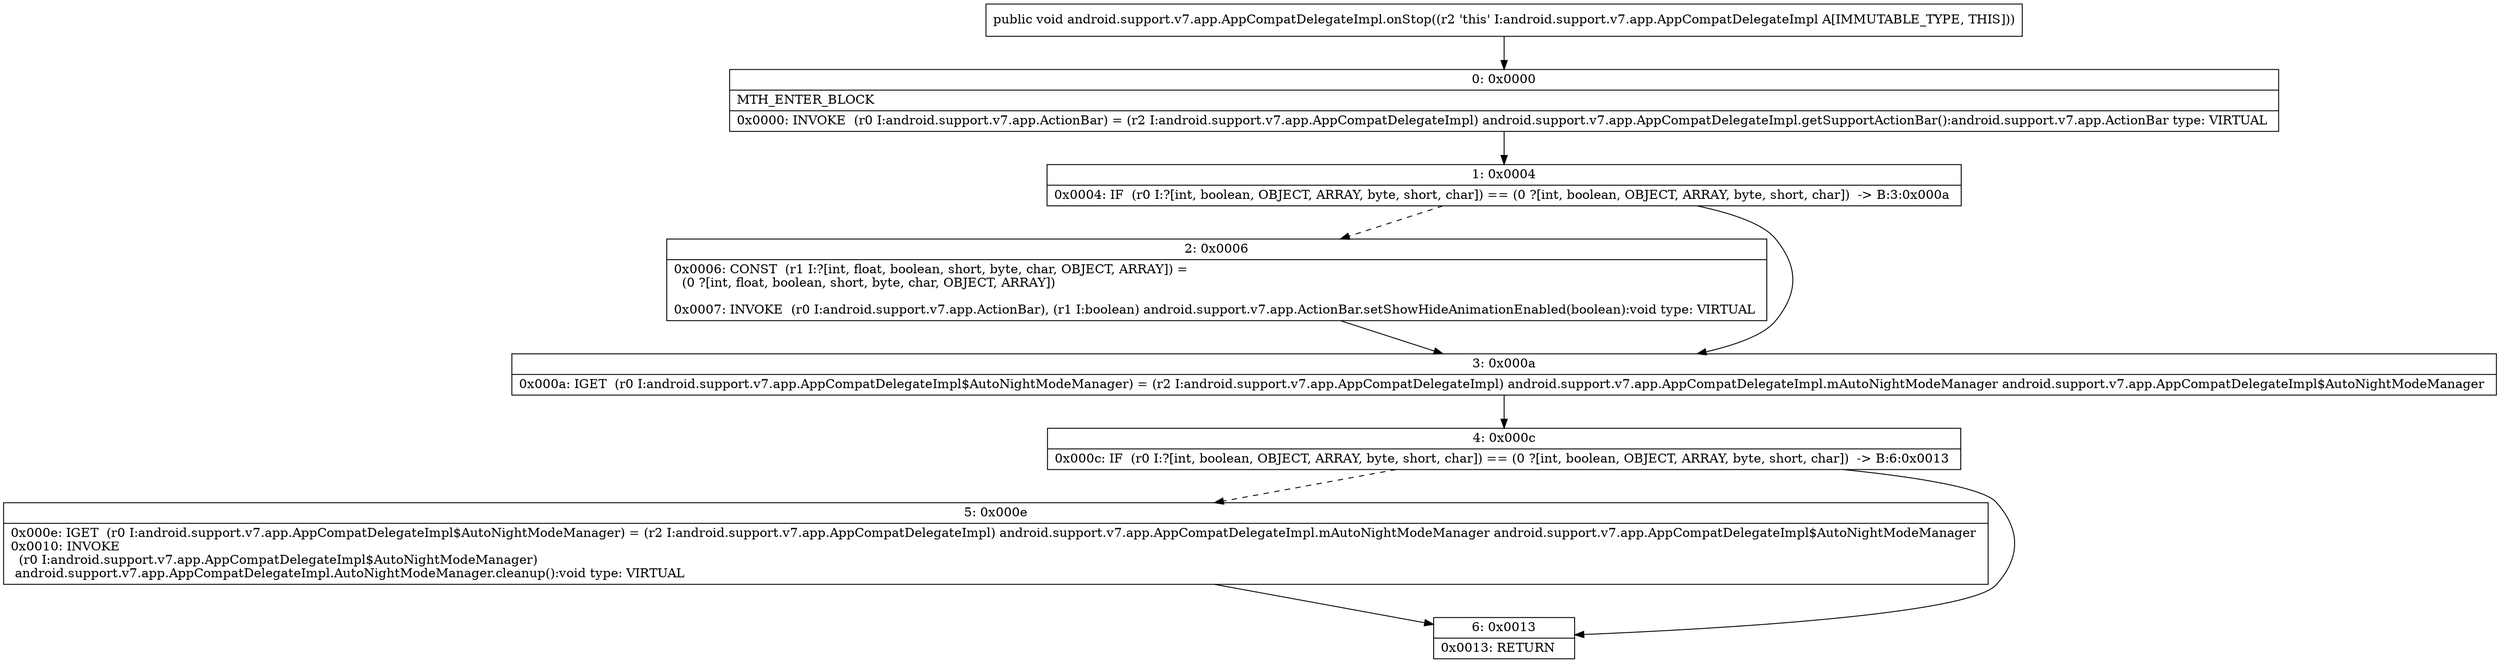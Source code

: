 digraph "CFG forandroid.support.v7.app.AppCompatDelegateImpl.onStop()V" {
Node_0 [shape=record,label="{0\:\ 0x0000|MTH_ENTER_BLOCK\l|0x0000: INVOKE  (r0 I:android.support.v7.app.ActionBar) = (r2 I:android.support.v7.app.AppCompatDelegateImpl) android.support.v7.app.AppCompatDelegateImpl.getSupportActionBar():android.support.v7.app.ActionBar type: VIRTUAL \l}"];
Node_1 [shape=record,label="{1\:\ 0x0004|0x0004: IF  (r0 I:?[int, boolean, OBJECT, ARRAY, byte, short, char]) == (0 ?[int, boolean, OBJECT, ARRAY, byte, short, char])  \-\> B:3:0x000a \l}"];
Node_2 [shape=record,label="{2\:\ 0x0006|0x0006: CONST  (r1 I:?[int, float, boolean, short, byte, char, OBJECT, ARRAY]) = \l  (0 ?[int, float, boolean, short, byte, char, OBJECT, ARRAY])\l \l0x0007: INVOKE  (r0 I:android.support.v7.app.ActionBar), (r1 I:boolean) android.support.v7.app.ActionBar.setShowHideAnimationEnabled(boolean):void type: VIRTUAL \l}"];
Node_3 [shape=record,label="{3\:\ 0x000a|0x000a: IGET  (r0 I:android.support.v7.app.AppCompatDelegateImpl$AutoNightModeManager) = (r2 I:android.support.v7.app.AppCompatDelegateImpl) android.support.v7.app.AppCompatDelegateImpl.mAutoNightModeManager android.support.v7.app.AppCompatDelegateImpl$AutoNightModeManager \l}"];
Node_4 [shape=record,label="{4\:\ 0x000c|0x000c: IF  (r0 I:?[int, boolean, OBJECT, ARRAY, byte, short, char]) == (0 ?[int, boolean, OBJECT, ARRAY, byte, short, char])  \-\> B:6:0x0013 \l}"];
Node_5 [shape=record,label="{5\:\ 0x000e|0x000e: IGET  (r0 I:android.support.v7.app.AppCompatDelegateImpl$AutoNightModeManager) = (r2 I:android.support.v7.app.AppCompatDelegateImpl) android.support.v7.app.AppCompatDelegateImpl.mAutoNightModeManager android.support.v7.app.AppCompatDelegateImpl$AutoNightModeManager \l0x0010: INVOKE  \l  (r0 I:android.support.v7.app.AppCompatDelegateImpl$AutoNightModeManager)\l android.support.v7.app.AppCompatDelegateImpl.AutoNightModeManager.cleanup():void type: VIRTUAL \l}"];
Node_6 [shape=record,label="{6\:\ 0x0013|0x0013: RETURN   \l}"];
MethodNode[shape=record,label="{public void android.support.v7.app.AppCompatDelegateImpl.onStop((r2 'this' I:android.support.v7.app.AppCompatDelegateImpl A[IMMUTABLE_TYPE, THIS])) }"];
MethodNode -> Node_0;
Node_0 -> Node_1;
Node_1 -> Node_2[style=dashed];
Node_1 -> Node_3;
Node_2 -> Node_3;
Node_3 -> Node_4;
Node_4 -> Node_5[style=dashed];
Node_4 -> Node_6;
Node_5 -> Node_6;
}

